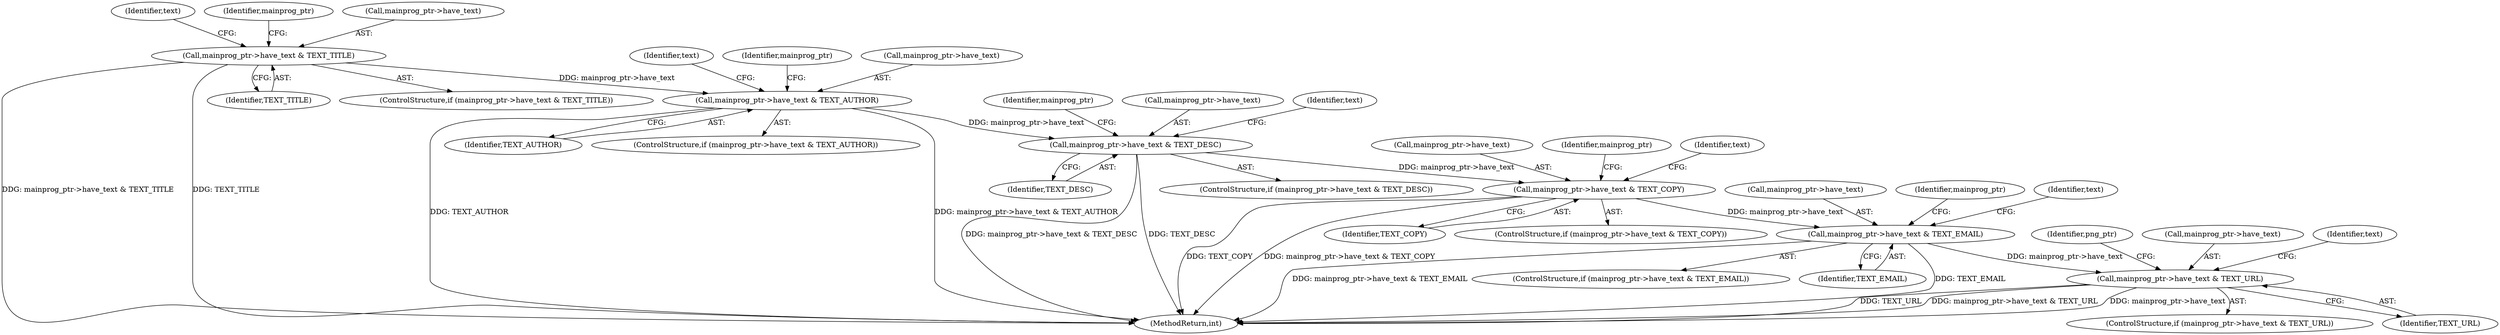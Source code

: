 digraph "0_Android_9d4853418ab2f754c2b63e091c29c5529b8b86ca_10@API" {
"1000432" [label="(Call,mainprog_ptr->have_text & TEXT_EMAIL)"];
"1000400" [label="(Call,mainprog_ptr->have_text & TEXT_COPY)"];
"1000368" [label="(Call,mainprog_ptr->have_text & TEXT_DESC)"];
"1000336" [label="(Call,mainprog_ptr->have_text & TEXT_AUTHOR)"];
"1000304" [label="(Call,mainprog_ptr->have_text & TEXT_TITLE)"];
"1000464" [label="(Call,mainprog_ptr->have_text & TEXT_URL)"];
"1000433" [label="(Call,mainprog_ptr->have_text)"];
"1000496" [label="(Identifier,png_ptr)"];
"1000466" [label="(Identifier,mainprog_ptr)"];
"1000463" [label="(ControlStructure,if (mainprog_ptr->have_text & TEXT_URL))"];
"1000401" [label="(Call,mainprog_ptr->have_text)"];
"1000368" [label="(Call,mainprog_ptr->have_text & TEXT_DESC)"];
"1000308" [label="(Identifier,TEXT_TITLE)"];
"1000464" [label="(Call,mainprog_ptr->have_text & TEXT_URL)"];
"1000465" [label="(Call,mainprog_ptr->have_text)"];
"1000340" [label="(Identifier,TEXT_AUTHOR)"];
"1000303" [label="(ControlStructure,if (mainprog_ptr->have_text & TEXT_TITLE))"];
"1000402" [label="(Identifier,mainprog_ptr)"];
"1000369" [label="(Call,mainprog_ptr->have_text)"];
"1000431" [label="(ControlStructure,if (mainprog_ptr->have_text & TEXT_EMAIL))"];
"1000304" [label="(Call,mainprog_ptr->have_text & TEXT_TITLE)"];
"1000432" [label="(Call,mainprog_ptr->have_text & TEXT_EMAIL)"];
"1000441" [label="(Identifier,text)"];
"1000434" [label="(Identifier,mainprog_ptr)"];
"1000345" [label="(Identifier,text)"];
"1000370" [label="(Identifier,mainprog_ptr)"];
"1000367" [label="(ControlStructure,if (mainprog_ptr->have_text & TEXT_DESC))"];
"1000377" [label="(Identifier,text)"];
"1000400" [label="(Call,mainprog_ptr->have_text & TEXT_COPY)"];
"1000335" [label="(ControlStructure,if (mainprog_ptr->have_text & TEXT_AUTHOR))"];
"1000313" [label="(Identifier,text)"];
"1000336" [label="(Call,mainprog_ptr->have_text & TEXT_AUTHOR)"];
"1000372" [label="(Identifier,TEXT_DESC)"];
"1000337" [label="(Call,mainprog_ptr->have_text)"];
"1000404" [label="(Identifier,TEXT_COPY)"];
"1000436" [label="(Identifier,TEXT_EMAIL)"];
"1000473" [label="(Identifier,text)"];
"1000338" [label="(Identifier,mainprog_ptr)"];
"1000409" [label="(Identifier,text)"];
"1000399" [label="(ControlStructure,if (mainprog_ptr->have_text & TEXT_COPY))"];
"1000468" [label="(Identifier,TEXT_URL)"];
"1000517" [label="(MethodReturn,int)"];
"1000305" [label="(Call,mainprog_ptr->have_text)"];
"1000432" -> "1000431"  [label="AST: "];
"1000432" -> "1000436"  [label="CFG: "];
"1000433" -> "1000432"  [label="AST: "];
"1000436" -> "1000432"  [label="AST: "];
"1000441" -> "1000432"  [label="CFG: "];
"1000466" -> "1000432"  [label="CFG: "];
"1000432" -> "1000517"  [label="DDG: TEXT_EMAIL"];
"1000432" -> "1000517"  [label="DDG: mainprog_ptr->have_text & TEXT_EMAIL"];
"1000400" -> "1000432"  [label="DDG: mainprog_ptr->have_text"];
"1000432" -> "1000464"  [label="DDG: mainprog_ptr->have_text"];
"1000400" -> "1000399"  [label="AST: "];
"1000400" -> "1000404"  [label="CFG: "];
"1000401" -> "1000400"  [label="AST: "];
"1000404" -> "1000400"  [label="AST: "];
"1000409" -> "1000400"  [label="CFG: "];
"1000434" -> "1000400"  [label="CFG: "];
"1000400" -> "1000517"  [label="DDG: TEXT_COPY"];
"1000400" -> "1000517"  [label="DDG: mainprog_ptr->have_text & TEXT_COPY"];
"1000368" -> "1000400"  [label="DDG: mainprog_ptr->have_text"];
"1000368" -> "1000367"  [label="AST: "];
"1000368" -> "1000372"  [label="CFG: "];
"1000369" -> "1000368"  [label="AST: "];
"1000372" -> "1000368"  [label="AST: "];
"1000377" -> "1000368"  [label="CFG: "];
"1000402" -> "1000368"  [label="CFG: "];
"1000368" -> "1000517"  [label="DDG: mainprog_ptr->have_text & TEXT_DESC"];
"1000368" -> "1000517"  [label="DDG: TEXT_DESC"];
"1000336" -> "1000368"  [label="DDG: mainprog_ptr->have_text"];
"1000336" -> "1000335"  [label="AST: "];
"1000336" -> "1000340"  [label="CFG: "];
"1000337" -> "1000336"  [label="AST: "];
"1000340" -> "1000336"  [label="AST: "];
"1000345" -> "1000336"  [label="CFG: "];
"1000370" -> "1000336"  [label="CFG: "];
"1000336" -> "1000517"  [label="DDG: mainprog_ptr->have_text & TEXT_AUTHOR"];
"1000336" -> "1000517"  [label="DDG: TEXT_AUTHOR"];
"1000304" -> "1000336"  [label="DDG: mainprog_ptr->have_text"];
"1000304" -> "1000303"  [label="AST: "];
"1000304" -> "1000308"  [label="CFG: "];
"1000305" -> "1000304"  [label="AST: "];
"1000308" -> "1000304"  [label="AST: "];
"1000313" -> "1000304"  [label="CFG: "];
"1000338" -> "1000304"  [label="CFG: "];
"1000304" -> "1000517"  [label="DDG: mainprog_ptr->have_text & TEXT_TITLE"];
"1000304" -> "1000517"  [label="DDG: TEXT_TITLE"];
"1000464" -> "1000463"  [label="AST: "];
"1000464" -> "1000468"  [label="CFG: "];
"1000465" -> "1000464"  [label="AST: "];
"1000468" -> "1000464"  [label="AST: "];
"1000473" -> "1000464"  [label="CFG: "];
"1000496" -> "1000464"  [label="CFG: "];
"1000464" -> "1000517"  [label="DDG: mainprog_ptr->have_text"];
"1000464" -> "1000517"  [label="DDG: TEXT_URL"];
"1000464" -> "1000517"  [label="DDG: mainprog_ptr->have_text & TEXT_URL"];
}
